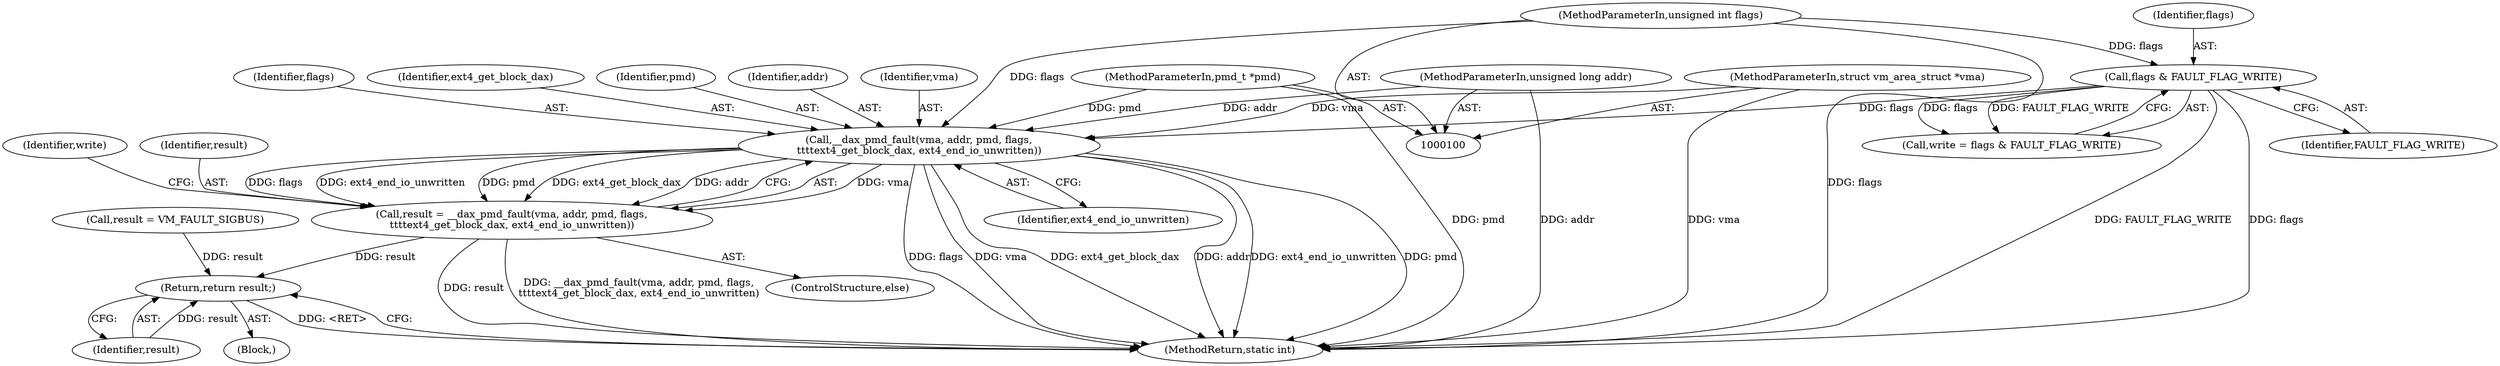 digraph "0_linux_ea3d7209ca01da209cda6f0dea8be9cc4b7a933b_4@pointer" {
"1000171" [label="(Call,__dax_pmd_fault(vma, addr, pmd, flags,\n\t\t\t\text4_get_block_dax, ext4_end_io_unwritten))"];
"1000101" [label="(MethodParameterIn,struct vm_area_struct *vma)"];
"1000102" [label="(MethodParameterIn,unsigned long addr)"];
"1000103" [label="(MethodParameterIn,pmd_t *pmd)"];
"1000127" [label="(Call,flags & FAULT_FLAG_WRITE)"];
"1000104" [label="(MethodParameterIn,unsigned int flags)"];
"1000169" [label="(Call,result = __dax_pmd_fault(vma, addr, pmd, flags,\n\t\t\t\text4_get_block_dax, ext4_end_io_unwritten))"];
"1000202" [label="(Return,return result;)"];
"1000175" [label="(Identifier,flags)"];
"1000128" [label="(Identifier,flags)"];
"1000177" [label="(Identifier,ext4_end_io_unwritten)"];
"1000104" [label="(MethodParameterIn,unsigned int flags)"];
"1000204" [label="(MethodReturn,static int)"];
"1000171" [label="(Call,__dax_pmd_fault(vma, addr, pmd, flags,\n\t\t\t\text4_get_block_dax, ext4_end_io_unwritten))"];
"1000165" [label="(Call,result = VM_FAULT_SIGBUS)"];
"1000101" [label="(MethodParameterIn,struct vm_area_struct *vma)"];
"1000169" [label="(Call,result = __dax_pmd_fault(vma, addr, pmd, flags,\n\t\t\t\text4_get_block_dax, ext4_end_io_unwritten))"];
"1000203" [label="(Identifier,result)"];
"1000129" [label="(Identifier,FAULT_FLAG_WRITE)"];
"1000125" [label="(Call,write = flags & FAULT_FLAG_WRITE)"];
"1000127" [label="(Call,flags & FAULT_FLAG_WRITE)"];
"1000168" [label="(ControlStructure,else)"];
"1000103" [label="(MethodParameterIn,pmd_t *pmd)"];
"1000102" [label="(MethodParameterIn,unsigned long addr)"];
"1000202" [label="(Return,return result;)"];
"1000179" [label="(Identifier,write)"];
"1000176" [label="(Identifier,ext4_get_block_dax)"];
"1000174" [label="(Identifier,pmd)"];
"1000170" [label="(Identifier,result)"];
"1000173" [label="(Identifier,addr)"];
"1000105" [label="(Block,)"];
"1000172" [label="(Identifier,vma)"];
"1000171" -> "1000169"  [label="AST: "];
"1000171" -> "1000177"  [label="CFG: "];
"1000172" -> "1000171"  [label="AST: "];
"1000173" -> "1000171"  [label="AST: "];
"1000174" -> "1000171"  [label="AST: "];
"1000175" -> "1000171"  [label="AST: "];
"1000176" -> "1000171"  [label="AST: "];
"1000177" -> "1000171"  [label="AST: "];
"1000169" -> "1000171"  [label="CFG: "];
"1000171" -> "1000204"  [label="DDG: vma"];
"1000171" -> "1000204"  [label="DDG: ext4_get_block_dax"];
"1000171" -> "1000204"  [label="DDG: addr"];
"1000171" -> "1000204"  [label="DDG: ext4_end_io_unwritten"];
"1000171" -> "1000204"  [label="DDG: pmd"];
"1000171" -> "1000204"  [label="DDG: flags"];
"1000171" -> "1000169"  [label="DDG: vma"];
"1000171" -> "1000169"  [label="DDG: flags"];
"1000171" -> "1000169"  [label="DDG: ext4_end_io_unwritten"];
"1000171" -> "1000169"  [label="DDG: pmd"];
"1000171" -> "1000169"  [label="DDG: ext4_get_block_dax"];
"1000171" -> "1000169"  [label="DDG: addr"];
"1000101" -> "1000171"  [label="DDG: vma"];
"1000102" -> "1000171"  [label="DDG: addr"];
"1000103" -> "1000171"  [label="DDG: pmd"];
"1000127" -> "1000171"  [label="DDG: flags"];
"1000104" -> "1000171"  [label="DDG: flags"];
"1000101" -> "1000100"  [label="AST: "];
"1000101" -> "1000204"  [label="DDG: vma"];
"1000102" -> "1000100"  [label="AST: "];
"1000102" -> "1000204"  [label="DDG: addr"];
"1000103" -> "1000100"  [label="AST: "];
"1000103" -> "1000204"  [label="DDG: pmd"];
"1000127" -> "1000125"  [label="AST: "];
"1000127" -> "1000129"  [label="CFG: "];
"1000128" -> "1000127"  [label="AST: "];
"1000129" -> "1000127"  [label="AST: "];
"1000125" -> "1000127"  [label="CFG: "];
"1000127" -> "1000204"  [label="DDG: FAULT_FLAG_WRITE"];
"1000127" -> "1000204"  [label="DDG: flags"];
"1000127" -> "1000125"  [label="DDG: flags"];
"1000127" -> "1000125"  [label="DDG: FAULT_FLAG_WRITE"];
"1000104" -> "1000127"  [label="DDG: flags"];
"1000104" -> "1000100"  [label="AST: "];
"1000104" -> "1000204"  [label="DDG: flags"];
"1000169" -> "1000168"  [label="AST: "];
"1000170" -> "1000169"  [label="AST: "];
"1000179" -> "1000169"  [label="CFG: "];
"1000169" -> "1000204"  [label="DDG: __dax_pmd_fault(vma, addr, pmd, flags,\n\t\t\t\text4_get_block_dax, ext4_end_io_unwritten)"];
"1000169" -> "1000204"  [label="DDG: result"];
"1000169" -> "1000202"  [label="DDG: result"];
"1000202" -> "1000105"  [label="AST: "];
"1000202" -> "1000203"  [label="CFG: "];
"1000203" -> "1000202"  [label="AST: "];
"1000204" -> "1000202"  [label="CFG: "];
"1000202" -> "1000204"  [label="DDG: <RET>"];
"1000203" -> "1000202"  [label="DDG: result"];
"1000165" -> "1000202"  [label="DDG: result"];
}
